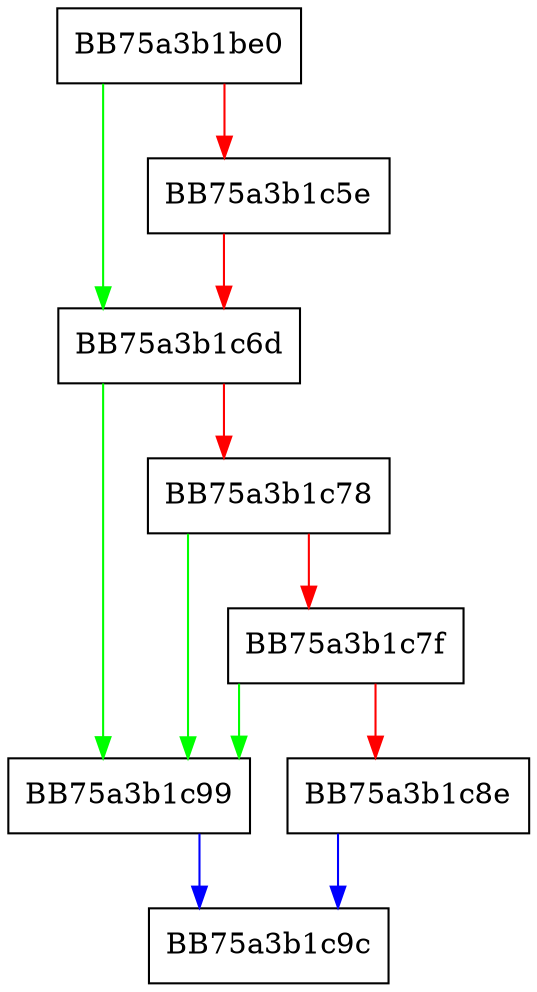 digraph get_value {
  node [shape="box"];
  graph [splines=ortho];
  BB75a3b1be0 -> BB75a3b1c6d [color="green"];
  BB75a3b1be0 -> BB75a3b1c5e [color="red"];
  BB75a3b1c5e -> BB75a3b1c6d [color="red"];
  BB75a3b1c6d -> BB75a3b1c99 [color="green"];
  BB75a3b1c6d -> BB75a3b1c78 [color="red"];
  BB75a3b1c78 -> BB75a3b1c99 [color="green"];
  BB75a3b1c78 -> BB75a3b1c7f [color="red"];
  BB75a3b1c7f -> BB75a3b1c99 [color="green"];
  BB75a3b1c7f -> BB75a3b1c8e [color="red"];
  BB75a3b1c8e -> BB75a3b1c9c [color="blue"];
  BB75a3b1c99 -> BB75a3b1c9c [color="blue"];
}